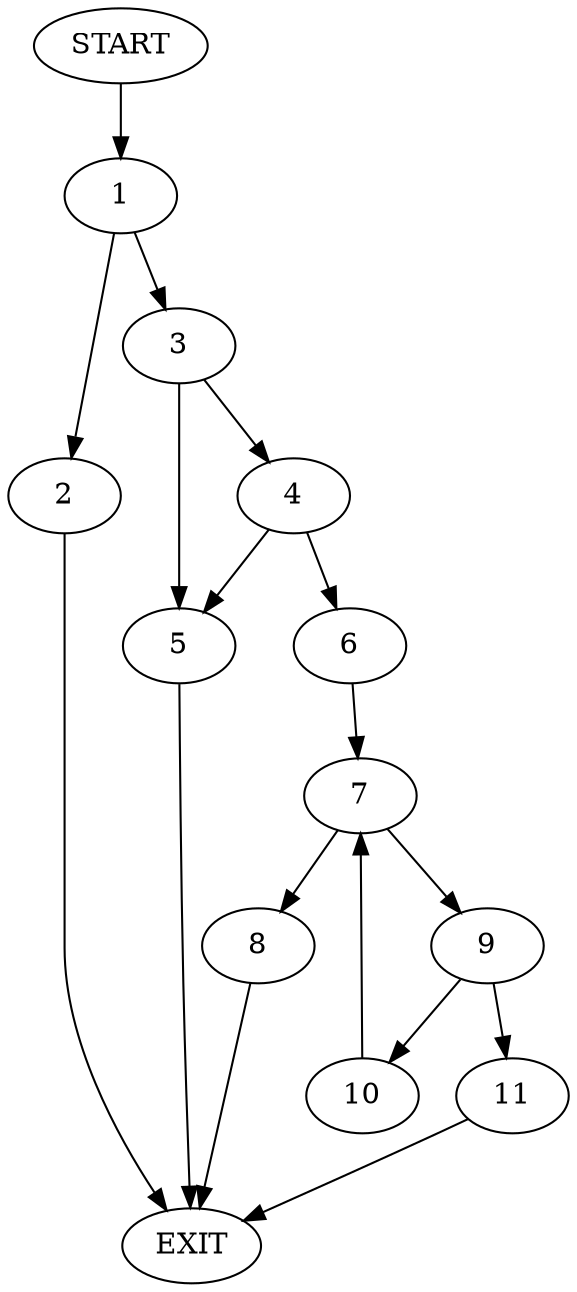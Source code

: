 digraph {
0 [label="START"]
12 [label="EXIT"]
0 -> 1
1 -> 2
1 -> 3
2 -> 12
3 -> 4
3 -> 5
5 -> 12
4 -> 6
4 -> 5
6 -> 7
7 -> 8
7 -> 9
9 -> 10
9 -> 11
8 -> 12
10 -> 7
11 -> 12
}
